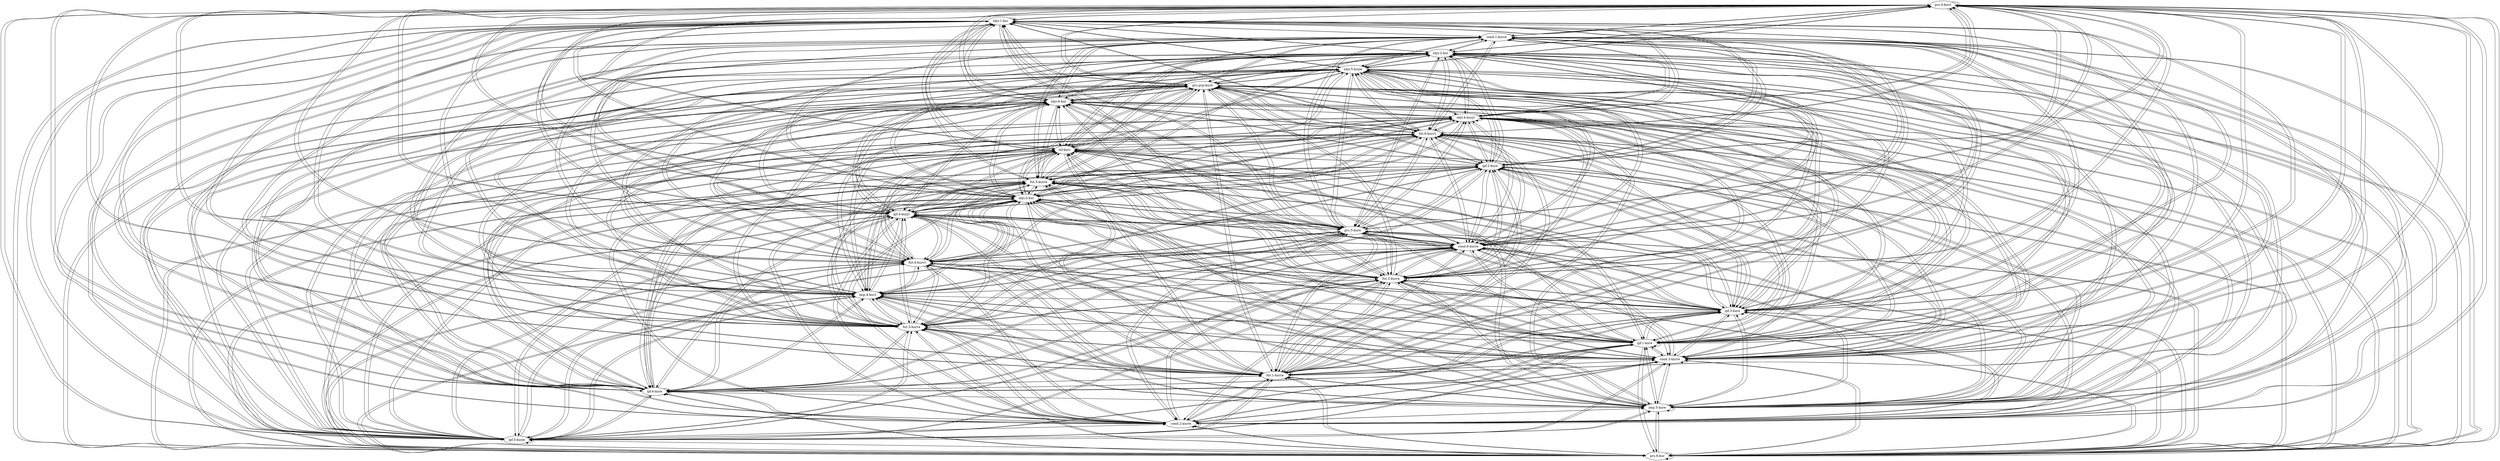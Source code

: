 digraph  {
	node [label="\N"];
	"prs.4-kurô"	 [cell="prs.4",
		label="prs.4-kurɔ̃",
		tense=prs,
		weight=1.0];
	"prs.4-kurô" -> "prs.4-kurô"	 [weight=1.0];
	"sbjv.1-kur"	 [cell="sbjv.1",
		label="sbjv.1-kur",
		tense=sbjv,
		weight=1.0];
	"prs.4-kurô" -> "sbjv.1-kur"	 [weight=1.0];
	"prs.6-kur"	 [cell="prs.6",
		label="prs.6-kur",
		tense=prs,
		weight=1.0];
	"prs.4-kurô" -> "prs.6-kur"	 [weight=1.0];
	"ipf.5-kurjE"	 [cell="ipf.5",
		label="ipf.5-kurje",
		tense=ipf,
		weight=1.0];
	"prs.4-kurô" -> "ipf.5-kurjE"	 [weight=1.0];
	"cond.2-kurrE"	 [cell="cond.2",
		label="cond.2-kurre",
		tense=cond,
		weight=1.0];
	"prs.4-kurô" -> "cond.2-kurrE"	 [weight=0.0];
	"imp.5-kurE"	 [cell="imp.5",
		label="imp.5-kure",
		tense=imp,
		weight=1.0];
	"prs.4-kurô" -> "imp.5-kurE"	 [weight=1.0];
	"ipf.6-kurE"	 [cell="ipf.6",
		label="ipf.6-kure",
		tense=ipf,
		weight=1.0];
	"prs.4-kurô" -> "ipf.6-kurE"	 [weight=1.0];
	"fut.1-kurrE"	 [cell="fut.1",
		label="fut.1-kurre",
		tense=fut,
		weight=1.0];
	"prs.4-kurô" -> "fut.1-kurrE"	 [weight=0.0];
	"cond.3-kurrE"	 [cell="cond.3",
		label="cond.3-kurre",
		tense=cond,
		weight=1.0];
	"prs.4-kurô" -> "cond.3-kurrE"	 [weight=0.0];
	"ipf.1-kurE"	 [cell="ipf.1",
		label="ipf.1-kure",
		tense=ipf,
		weight=1.0];
	"prs.4-kurô" -> "ipf.1-kurE"	 [weight=1.0];
	"fut.3-kurra"	 [cell="fut.3",
		label="fut.3-kurra",
		tense=fut,
		weight=1.0];
	"prs.4-kurô" -> "fut.3-kurra"	 [weight=0.0];
	"ipf.3-kurE"	 [cell="ipf.3",
		label="ipf.3-kure",
		tense=ipf,
		weight=1.0];
	"prs.4-kurô" -> "ipf.3-kurE"	 [weight=1.0];
	"imp.4-kurô"	 [cell="imp.4",
		label="imp.4-kurɔ̃",
		tense=imp,
		weight=1.0];
	"prs.4-kurô" -> "imp.4-kurô"	 [weight=1.0];
	"fut.2-kurra"	 [cell="fut.2",
		label="fut.2-kurra",
		tense=fut,
		weight=1.0];
	"prs.4-kurô" -> "fut.2-kurra"	 [weight=0.0];
	"fut.4-kurrô"	 [cell="fut.4",
		label="fut.4-kurrɔ̃",
		tense=fut,
		weight=1.0];
	"prs.4-kurô" -> "fut.4-kurrô"	 [weight=0.0];
	"cond.6-kurrE"	 [cell="cond.6",
		label="cond.6-kurre",
		tense=cond,
		weight=1.0];
	"prs.4-kurô" -> "cond.6-kurrE"	 [weight=0.0];
	"prs.5-kurE"	 [cell="prs.5",
		label="prs.5-kure",
		tense=prs,
		weight=1.0];
	"prs.4-kurô" -> "prs.5-kurE"	 [weight=1.0];
	"ipf.4-kurjô"	 [cell="ipf.4",
		label="ipf.4-kurjɔ̃",
		tense=ipf,
		weight=1.0];
	"prs.4-kurô" -> "ipf.4-kurjô"	 [weight=1.0];
	"sbjv.3-kur"	 [cell="sbjv.3",
		label="sbjv.3-kur",
		tense=sbjv,
		weight=1.0];
	"prs.4-kurô" -> "sbjv.3-kur"	 [weight=1.0];
	"fut.5-kurrE"	 [cell="fut.5",
		label="fut.5-kurre",
		tense=fut,
		weight=1.0];
	"prs.4-kurô" -> "fut.5-kurrE"	 [weight=0.0];
	"ipf.2-kurE"	 [cell="ipf.2",
		label="ipf.2-kure",
		tense=ipf,
		weight=1.0];
	"prs.4-kurô" -> "ipf.2-kurE"	 [weight=1.0];
	"inf-kurr"	 [cell=inf,
		label="inf-kurr",
		tense=inf,
		weight=1.0];
	"prs.4-kurô" -> "inf-kurr"	 [weight=0.04];
	"fut.6-kurrô"	 [cell="fut.6",
		label="fut.6-kurrɔ̃",
		tense=fut,
		weight=1.0];
	"prs.4-kurô" -> "fut.6-kurrô"	 [weight=0.0];
	"sbjv.4-kurjô"	 [cell="sbjv.4",
		label="sbjv.4-kurjɔ̃",
		tense=sbjv,
		weight=1.0];
	"prs.4-kurô" -> "sbjv.4-kurjô"	 [weight=1.0];
	"sbjv.6-kur"	 [cell="sbjv.6",
		label="sbjv.6-kur",
		tense=sbjv,
		weight=1.0];
	"prs.4-kurô" -> "sbjv.6-kur"	 [weight=1.0];
	"prs.pcp-kurâ"	 [cell="prs.pcp",
		label="prs.pcp-kurɑ̃",
		tense="prs.pcp",
		weight=1.0];
	"prs.4-kurô" -> "prs.pcp-kurâ"	 [weight=1.0];
	"sbjv.5-kurjE"	 [cell="sbjv.5",
		label="sbjv.5-kurje",
		tense=sbjv,
		weight=1.0];
	"prs.4-kurô" -> "sbjv.5-kurjE"	 [weight=1.0];
	"sbjv.2-kur"	 [cell="sbjv.2",
		label="sbjv.2-kur",
		tense=sbjv,
		weight=1.0];
	"prs.4-kurô" -> "sbjv.2-kur"	 [weight=1.0];
	"cond.1-kurrE"	 [cell="cond.1",
		label="cond.1-kurre",
		tense=cond,
		weight=1.0];
	"prs.4-kurô" -> "cond.1-kurrE"	 [weight=0.0];
	"sbjv.1-kur" -> "prs.4-kurô"	 [weight=1.0];
	"sbjv.1-kur" -> "sbjv.1-kur"	 [weight=1.0];
	"sbjv.1-kur" -> "prs.6-kur"	 [weight=1.0];
	"sbjv.1-kur" -> "ipf.5-kurjE"	 [weight=1.0];
	"sbjv.1-kur" -> "cond.2-kurrE"	 [weight=0.0];
	"sbjv.1-kur" -> "imp.5-kurE"	 [weight=1.0];
	"sbjv.1-kur" -> "ipf.6-kurE"	 [weight=1.0];
	"sbjv.1-kur" -> "fut.1-kurrE"	 [weight=0.0];
	"sbjv.1-kur" -> "cond.3-kurrE"	 [weight=0.0];
	"sbjv.1-kur" -> "ipf.1-kurE"	 [weight=1.0];
	"sbjv.1-kur" -> "fut.3-kurra"	 [weight=0.0];
	"sbjv.1-kur" -> "ipf.3-kurE"	 [weight=1.0];
	"sbjv.1-kur" -> "imp.4-kurô"	 [weight=1.0];
	"sbjv.1-kur" -> "fut.2-kurra"	 [weight=0.0];
	"sbjv.1-kur" -> "fut.4-kurrô"	 [weight=0.0];
	"sbjv.1-kur" -> "cond.6-kurrE"	 [weight=0.0];
	"sbjv.1-kur" -> "prs.5-kurE"	 [weight=1.0];
	"sbjv.1-kur" -> "ipf.4-kurjô"	 [weight=1.0];
	"sbjv.1-kur" -> "sbjv.3-kur"	 [weight=1.0];
	"sbjv.1-kur" -> "fut.5-kurrE"	 [weight=0.0];
	"sbjv.1-kur" -> "ipf.2-kurE"	 [weight=1.0];
	"sbjv.1-kur" -> "inf-kurr"	 [weight=0.03];
	"sbjv.1-kur" -> "fut.6-kurrô"	 [weight=0.0];
	"sbjv.1-kur" -> "sbjv.4-kurjô"	 [weight=1.0];
	"sbjv.1-kur" -> "sbjv.6-kur"	 [weight=1.0];
	"sbjv.1-kur" -> "prs.pcp-kurâ"	 [weight=1.0];
	"sbjv.1-kur" -> "sbjv.5-kurjE"	 [weight=1.0];
	"sbjv.1-kur" -> "sbjv.2-kur"	 [weight=1.0];
	"sbjv.1-kur" -> "cond.1-kurrE"	 [weight=0.0];
	"prs.6-kur" -> "prs.4-kurô"	 [weight=1.0];
	"prs.6-kur" -> "sbjv.1-kur"	 [weight=1.0];
	"prs.6-kur" -> "prs.6-kur"	 [weight=1.0];
	"prs.6-kur" -> "ipf.5-kurjE"	 [weight=1.0];
	"prs.6-kur" -> "cond.2-kurrE"	 [weight=0.0];
	"prs.6-kur" -> "imp.5-kurE"	 [weight=1.0];
	"prs.6-kur" -> "ipf.6-kurE"	 [weight=1.0];
	"prs.6-kur" -> "fut.1-kurrE"	 [weight=0.0];
	"prs.6-kur" -> "cond.3-kurrE"	 [weight=0.0];
	"prs.6-kur" -> "ipf.1-kurE"	 [weight=1.0];
	"prs.6-kur" -> "fut.3-kurra"	 [weight=0.0];
	"prs.6-kur" -> "ipf.3-kurE"	 [weight=1.0];
	"prs.6-kur" -> "imp.4-kurô"	 [weight=1.0];
	"prs.6-kur" -> "fut.2-kurra"	 [weight=0.0];
	"prs.6-kur" -> "fut.4-kurrô"	 [weight=0.0];
	"prs.6-kur" -> "cond.6-kurrE"	 [weight=0.0];
	"prs.6-kur" -> "prs.5-kurE"	 [weight=1.0];
	"prs.6-kur" -> "ipf.4-kurjô"	 [weight=1.0];
	"prs.6-kur" -> "sbjv.3-kur"	 [weight=1.0];
	"prs.6-kur" -> "fut.5-kurrE"	 [weight=0.0];
	"prs.6-kur" -> "ipf.2-kurE"	 [weight=1.0];
	"prs.6-kur" -> "inf-kurr"	 [weight=0.03];
	"prs.6-kur" -> "fut.6-kurrô"	 [weight=0.0];
	"prs.6-kur" -> "sbjv.4-kurjô"	 [weight=1.0];
	"prs.6-kur" -> "sbjv.6-kur"	 [weight=1.0];
	"prs.6-kur" -> "prs.pcp-kurâ"	 [weight=1.0];
	"prs.6-kur" -> "sbjv.5-kurjE"	 [weight=1.0];
	"prs.6-kur" -> "sbjv.2-kur"	 [weight=1.0];
	"prs.6-kur" -> "cond.1-kurrE"	 [weight=0.0];
	"ipf.5-kurjE" -> "prs.4-kurô"	 [weight=0.92];
	"ipf.5-kurjE" -> "sbjv.1-kur"	 [weight=0.95];
	"ipf.5-kurjE" -> "prs.6-kur"	 [weight=0.83];
	"ipf.5-kurjE" -> "ipf.5-kurjE"	 [weight=1.0];
	"ipf.5-kurjE" -> "cond.2-kurrE"	 [weight=0.0];
	"ipf.5-kurjE" -> "imp.5-kurE"	 [weight=0.92];
	"ipf.5-kurjE" -> "ipf.6-kurE"	 [weight=0.92];
	"ipf.5-kurjE" -> "fut.1-kurrE"	 [weight=0.0];
	"ipf.5-kurjE" -> "cond.3-kurrE"	 [weight=0.0];
	"ipf.5-kurjE" -> "ipf.1-kurE"	 [weight=0.92];
	"ipf.5-kurjE" -> "fut.3-kurra"	 [weight=0.0];
	"ipf.5-kurjE" -> "ipf.3-kurE"	 [weight=0.92];
	"ipf.5-kurjE" -> "imp.4-kurô"	 [weight=0.92];
	"ipf.5-kurjE" -> "fut.2-kurra"	 [weight=0.0];
	"ipf.5-kurjE" -> "fut.4-kurrô"	 [weight=0.0];
	"ipf.5-kurjE" -> "cond.6-kurrE"	 [weight=0.0];
	"ipf.5-kurjE" -> "prs.5-kurE"	 [weight=0.92];
	"ipf.5-kurjE" -> "ipf.4-kurjô"	 [weight=1.0];
	"ipf.5-kurjE" -> "sbjv.3-kur"	 [weight=0.95];
	"ipf.5-kurjE" -> "fut.5-kurrE"	 [weight=0.0];
	"ipf.5-kurjE" -> "ipf.2-kurE"	 [weight=0.92];
	"ipf.5-kurjE" -> "inf-kurr"	 [weight=0.04];
	"ipf.5-kurjE" -> "fut.6-kurrô"	 [weight=0.0];
	"ipf.5-kurjE" -> "sbjv.4-kurjô"	 [weight=1.0];
	"ipf.5-kurjE" -> "sbjv.6-kur"	 [weight=0.95];
	"ipf.5-kurjE" -> "prs.pcp-kurâ"	 [weight=0.92];
	"ipf.5-kurjE" -> "sbjv.5-kurjE"	 [weight=1.0];
	"ipf.5-kurjE" -> "sbjv.2-kur"	 [weight=0.95];
	"ipf.5-kurjE" -> "cond.1-kurrE"	 [weight=0.0];
	"cond.2-kurrE" -> "prs.4-kurô"	 [weight=1.0];
	"cond.2-kurrE" -> "sbjv.1-kur"	 [weight=1.0];
	"cond.2-kurrE" -> "prs.6-kur"	 [weight=1.0];
	"cond.2-kurrE" -> "ipf.5-kurjE"	 [weight=1.0];
	"cond.2-kurrE" -> "cond.2-kurrE"	 [weight=1.0];
	"cond.2-kurrE" -> "imp.5-kurE"	 [weight=1.0];
	"cond.2-kurrE" -> "ipf.6-kurE"	 [weight=1.0];
	"cond.2-kurrE" -> "fut.1-kurrE"	 [weight=1.0];
	"cond.2-kurrE" -> "cond.3-kurrE"	 [weight=1.0];
	"cond.2-kurrE" -> "ipf.1-kurE"	 [weight=1.0];
	"cond.2-kurrE" -> "fut.3-kurra"	 [weight=1.0];
	"cond.2-kurrE" -> "ipf.3-kurE"	 [weight=1.0];
	"cond.2-kurrE" -> "imp.4-kurô"	 [weight=1.0];
	"cond.2-kurrE" -> "fut.2-kurra"	 [weight=1.0];
	"cond.2-kurrE" -> "fut.4-kurrô"	 [weight=1.0];
	"cond.2-kurrE" -> "cond.6-kurrE"	 [weight=1.0];
	"cond.2-kurrE" -> "prs.5-kurE"	 [weight=1.0];
	"cond.2-kurrE" -> "ipf.4-kurjô"	 [weight=1.0];
	"cond.2-kurrE" -> "sbjv.3-kur"	 [weight=1.0];
	"cond.2-kurrE" -> "fut.5-kurrE"	 [weight=1.0];
	"cond.2-kurrE" -> "ipf.2-kurE"	 [weight=1.0];
	"cond.2-kurrE" -> "inf-kurr"	 [weight=1.0];
	"cond.2-kurrE" -> "fut.6-kurrô"	 [weight=1.0];
	"cond.2-kurrE" -> "sbjv.4-kurjô"	 [weight=1.0];
	"cond.2-kurrE" -> "sbjv.6-kur"	 [weight=1.0];
	"cond.2-kurrE" -> "prs.pcp-kurâ"	 [weight=1.0];
	"cond.2-kurrE" -> "sbjv.5-kurjE"	 [weight=1.0];
	"cond.2-kurrE" -> "sbjv.2-kur"	 [weight=1.0];
	"cond.2-kurrE" -> "cond.1-kurrE"	 [weight=1.0];
	"imp.5-kurE" -> "prs.4-kurô"	 [weight=1.0];
	"imp.5-kurE" -> "sbjv.1-kur"	 [weight=1.0];
	"imp.5-kurE" -> "prs.6-kur"	 [weight=1.0];
	"imp.5-kurE" -> "ipf.5-kurjE"	 [weight=1.0];
	"imp.5-kurE" -> "cond.2-kurrE"	 [weight=0.0];
	"imp.5-kurE" -> "imp.5-kurE"	 [weight=1.0];
	"imp.5-kurE" -> "ipf.6-kurE"	 [weight=1.0];
	"imp.5-kurE" -> "fut.1-kurrE"	 [weight=0.0];
	"imp.5-kurE" -> "cond.3-kurrE"	 [weight=0.0];
	"imp.5-kurE" -> "ipf.1-kurE"	 [weight=1.0];
	"imp.5-kurE" -> "fut.3-kurra"	 [weight=0.0];
	"imp.5-kurE" -> "ipf.3-kurE"	 [weight=1.0];
	"imp.5-kurE" -> "imp.4-kurô"	 [weight=1.0];
	"imp.5-kurE" -> "fut.2-kurra"	 [weight=0.0];
	"imp.5-kurE" -> "fut.4-kurrô"	 [weight=0.0];
	"imp.5-kurE" -> "cond.6-kurrE"	 [weight=0.0];
	"imp.5-kurE" -> "prs.5-kurE"	 [weight=1.0];
	"imp.5-kurE" -> "ipf.4-kurjô"	 [weight=1.0];
	"imp.5-kurE" -> "sbjv.3-kur"	 [weight=1.0];
	"imp.5-kurE" -> "fut.5-kurrE"	 [weight=0.0];
	"imp.5-kurE" -> "ipf.2-kurE"	 [weight=1.0];
	"imp.5-kurE" -> "inf-kurr"	 [weight=0.04];
	"imp.5-kurE" -> "fut.6-kurrô"	 [weight=0.0];
	"imp.5-kurE" -> "sbjv.4-kurjô"	 [weight=1.0];
	"imp.5-kurE" -> "sbjv.6-kur"	 [weight=1.0];
	"imp.5-kurE" -> "prs.pcp-kurâ"	 [weight=1.0];
	"imp.5-kurE" -> "sbjv.5-kurjE"	 [weight=1.0];
	"imp.5-kurE" -> "sbjv.2-kur"	 [weight=1.0];
	"imp.5-kurE" -> "cond.1-kurrE"	 [weight=0.0];
	"ipf.6-kurE" -> "prs.4-kurô"	 [weight=1.0];
	"ipf.6-kurE" -> "sbjv.1-kur"	 [weight=1.0];
	"ipf.6-kurE" -> "prs.6-kur"	 [weight=1.0];
	"ipf.6-kurE" -> "ipf.5-kurjE"	 [weight=1.0];
	"ipf.6-kurE" -> "cond.2-kurrE"	 [weight=0.0];
	"ipf.6-kurE" -> "imp.5-kurE"	 [weight=1.0];
	"ipf.6-kurE" -> "ipf.6-kurE"	 [weight=1.0];
	"ipf.6-kurE" -> "fut.1-kurrE"	 [weight=0.0];
	"ipf.6-kurE" -> "cond.3-kurrE"	 [weight=0.0];
	"ipf.6-kurE" -> "ipf.1-kurE"	 [weight=1.0];
	"ipf.6-kurE" -> "fut.3-kurra"	 [weight=0.0];
	"ipf.6-kurE" -> "ipf.3-kurE"	 [weight=1.0];
	"ipf.6-kurE" -> "imp.4-kurô"	 [weight=1.0];
	"ipf.6-kurE" -> "fut.2-kurra"	 [weight=0.0];
	"ipf.6-kurE" -> "fut.4-kurrô"	 [weight=0.0];
	"ipf.6-kurE" -> "cond.6-kurrE"	 [weight=0.0];
	"ipf.6-kurE" -> "prs.5-kurE"	 [weight=1.0];
	"ipf.6-kurE" -> "ipf.4-kurjô"	 [weight=1.0];
	"ipf.6-kurE" -> "sbjv.3-kur"	 [weight=1.0];
	"ipf.6-kurE" -> "fut.5-kurrE"	 [weight=0.0];
	"ipf.6-kurE" -> "ipf.2-kurE"	 [weight=1.0];
	"ipf.6-kurE" -> "inf-kurr"	 [weight=0.03];
	"ipf.6-kurE" -> "fut.6-kurrô"	 [weight=0.0];
	"ipf.6-kurE" -> "sbjv.4-kurjô"	 [weight=1.0];
	"ipf.6-kurE" -> "sbjv.6-kur"	 [weight=1.0];
	"ipf.6-kurE" -> "prs.pcp-kurâ"	 [weight=1.0];
	"ipf.6-kurE" -> "sbjv.5-kurjE"	 [weight=1.0];
	"ipf.6-kurE" -> "sbjv.2-kur"	 [weight=1.0];
	"ipf.6-kurE" -> "cond.1-kurrE"	 [weight=0.0];
	"fut.1-kurrE" -> "prs.4-kurô"	 [weight=1.0];
	"fut.1-kurrE" -> "sbjv.1-kur"	 [weight=1.0];
	"fut.1-kurrE" -> "prs.6-kur"	 [weight=1.0];
	"fut.1-kurrE" -> "ipf.5-kurjE"	 [weight=1.0];
	"fut.1-kurrE" -> "cond.2-kurrE"	 [weight=1.0];
	"fut.1-kurrE" -> "imp.5-kurE"	 [weight=1.0];
	"fut.1-kurrE" -> "ipf.6-kurE"	 [weight=1.0];
	"fut.1-kurrE" -> "fut.1-kurrE"	 [weight=1.0];
	"fut.1-kurrE" -> "cond.3-kurrE"	 [weight=1.0];
	"fut.1-kurrE" -> "ipf.1-kurE"	 [weight=1.0];
	"fut.1-kurrE" -> "fut.3-kurra"	 [weight=1.0];
	"fut.1-kurrE" -> "ipf.3-kurE"	 [weight=1.0];
	"fut.1-kurrE" -> "imp.4-kurô"	 [weight=1.0];
	"fut.1-kurrE" -> "fut.2-kurra"	 [weight=1.0];
	"fut.1-kurrE" -> "fut.4-kurrô"	 [weight=1.0];
	"fut.1-kurrE" -> "cond.6-kurrE"	 [weight=1.0];
	"fut.1-kurrE" -> "prs.5-kurE"	 [weight=1.0];
	"fut.1-kurrE" -> "ipf.4-kurjô"	 [weight=1.0];
	"fut.1-kurrE" -> "sbjv.3-kur"	 [weight=1.0];
	"fut.1-kurrE" -> "fut.5-kurrE"	 [weight=1.0];
	"fut.1-kurrE" -> "ipf.2-kurE"	 [weight=1.0];
	"fut.1-kurrE" -> "inf-kurr"	 [weight=1.0];
	"fut.1-kurrE" -> "fut.6-kurrô"	 [weight=1.0];
	"fut.1-kurrE" -> "sbjv.4-kurjô"	 [weight=1.0];
	"fut.1-kurrE" -> "sbjv.6-kur"	 [weight=1.0];
	"fut.1-kurrE" -> "prs.pcp-kurâ"	 [weight=1.0];
	"fut.1-kurrE" -> "sbjv.5-kurjE"	 [weight=1.0];
	"fut.1-kurrE" -> "sbjv.2-kur"	 [weight=1.0];
	"fut.1-kurrE" -> "cond.1-kurrE"	 [weight=1.0];
	"cond.3-kurrE" -> "prs.4-kurô"	 [weight=1.0];
	"cond.3-kurrE" -> "sbjv.1-kur"	 [weight=1.0];
	"cond.3-kurrE" -> "prs.6-kur"	 [weight=1.0];
	"cond.3-kurrE" -> "ipf.5-kurjE"	 [weight=1.0];
	"cond.3-kurrE" -> "cond.2-kurrE"	 [weight=1.0];
	"cond.3-kurrE" -> "imp.5-kurE"	 [weight=1.0];
	"cond.3-kurrE" -> "ipf.6-kurE"	 [weight=1.0];
	"cond.3-kurrE" -> "fut.1-kurrE"	 [weight=1.0];
	"cond.3-kurrE" -> "cond.3-kurrE"	 [weight=1.0];
	"cond.3-kurrE" -> "ipf.1-kurE"	 [weight=1.0];
	"cond.3-kurrE" -> "fut.3-kurra"	 [weight=1.0];
	"cond.3-kurrE" -> "ipf.3-kurE"	 [weight=1.0];
	"cond.3-kurrE" -> "imp.4-kurô"	 [weight=1.0];
	"cond.3-kurrE" -> "fut.2-kurra"	 [weight=1.0];
	"cond.3-kurrE" -> "fut.4-kurrô"	 [weight=1.0];
	"cond.3-kurrE" -> "cond.6-kurrE"	 [weight=1.0];
	"cond.3-kurrE" -> "prs.5-kurE"	 [weight=1.0];
	"cond.3-kurrE" -> "ipf.4-kurjô"	 [weight=1.0];
	"cond.3-kurrE" -> "sbjv.3-kur"	 [weight=1.0];
	"cond.3-kurrE" -> "fut.5-kurrE"	 [weight=1.0];
	"cond.3-kurrE" -> "ipf.2-kurE"	 [weight=1.0];
	"cond.3-kurrE" -> "inf-kurr"	 [weight=1.0];
	"cond.3-kurrE" -> "fut.6-kurrô"	 [weight=1.0];
	"cond.3-kurrE" -> "sbjv.4-kurjô"	 [weight=1.0];
	"cond.3-kurrE" -> "sbjv.6-kur"	 [weight=1.0];
	"cond.3-kurrE" -> "prs.pcp-kurâ"	 [weight=1.0];
	"cond.3-kurrE" -> "sbjv.5-kurjE"	 [weight=1.0];
	"cond.3-kurrE" -> "sbjv.2-kur"	 [weight=1.0];
	"cond.3-kurrE" -> "cond.1-kurrE"	 [weight=1.0];
	"ipf.1-kurE" -> "prs.4-kurô"	 [weight=1.0];
	"ipf.1-kurE" -> "sbjv.1-kur"	 [weight=1.0];
	"ipf.1-kurE" -> "prs.6-kur"	 [weight=1.0];
	"ipf.1-kurE" -> "ipf.5-kurjE"	 [weight=1.0];
	"ipf.1-kurE" -> "cond.2-kurrE"	 [weight=0.0];
	"ipf.1-kurE" -> "imp.5-kurE"	 [weight=1.0];
	"ipf.1-kurE" -> "ipf.6-kurE"	 [weight=1.0];
	"ipf.1-kurE" -> "fut.1-kurrE"	 [weight=0.0];
	"ipf.1-kurE" -> "cond.3-kurrE"	 [weight=0.0];
	"ipf.1-kurE" -> "ipf.1-kurE"	 [weight=1.0];
	"ipf.1-kurE" -> "fut.3-kurra"	 [weight=0.0];
	"ipf.1-kurE" -> "ipf.3-kurE"	 [weight=1.0];
	"ipf.1-kurE" -> "imp.4-kurô"	 [weight=1.0];
	"ipf.1-kurE" -> "fut.2-kurra"	 [weight=0.0];
	"ipf.1-kurE" -> "fut.4-kurrô"	 [weight=0.0];
	"ipf.1-kurE" -> "cond.6-kurrE"	 [weight=0.0];
	"ipf.1-kurE" -> "prs.5-kurE"	 [weight=1.0];
	"ipf.1-kurE" -> "ipf.4-kurjô"	 [weight=1.0];
	"ipf.1-kurE" -> "sbjv.3-kur"	 [weight=1.0];
	"ipf.1-kurE" -> "fut.5-kurrE"	 [weight=0.0];
	"ipf.1-kurE" -> "ipf.2-kurE"	 [weight=1.0];
	"ipf.1-kurE" -> "inf-kurr"	 [weight=0.03];
	"ipf.1-kurE" -> "fut.6-kurrô"	 [weight=0.0];
	"ipf.1-kurE" -> "sbjv.4-kurjô"	 [weight=1.0];
	"ipf.1-kurE" -> "sbjv.6-kur"	 [weight=1.0];
	"ipf.1-kurE" -> "prs.pcp-kurâ"	 [weight=1.0];
	"ipf.1-kurE" -> "sbjv.5-kurjE"	 [weight=1.0];
	"ipf.1-kurE" -> "sbjv.2-kur"	 [weight=1.0];
	"ipf.1-kurE" -> "cond.1-kurrE"	 [weight=0.0];
	"fut.3-kurra" -> "prs.4-kurô"	 [weight=1.0];
	"fut.3-kurra" -> "sbjv.1-kur"	 [weight=1.0];
	"fut.3-kurra" -> "prs.6-kur"	 [weight=1.0];
	"fut.3-kurra" -> "ipf.5-kurjE"	 [weight=1.0];
	"fut.3-kurra" -> "cond.2-kurrE"	 [weight=1.0];
	"fut.3-kurra" -> "imp.5-kurE"	 [weight=1.0];
	"fut.3-kurra" -> "ipf.6-kurE"	 [weight=1.0];
	"fut.3-kurra" -> "fut.1-kurrE"	 [weight=1.0];
	"fut.3-kurra" -> "cond.3-kurrE"	 [weight=1.0];
	"fut.3-kurra" -> "ipf.1-kurE"	 [weight=1.0];
	"fut.3-kurra" -> "fut.3-kurra"	 [weight=1.0];
	"fut.3-kurra" -> "ipf.3-kurE"	 [weight=1.0];
	"fut.3-kurra" -> "imp.4-kurô"	 [weight=1.0];
	"fut.3-kurra" -> "fut.2-kurra"	 [weight=1.0];
	"fut.3-kurra" -> "fut.4-kurrô"	 [weight=1.0];
	"fut.3-kurra" -> "cond.6-kurrE"	 [weight=1.0];
	"fut.3-kurra" -> "prs.5-kurE"	 [weight=1.0];
	"fut.3-kurra" -> "ipf.4-kurjô"	 [weight=1.0];
	"fut.3-kurra" -> "sbjv.3-kur"	 [weight=1.0];
	"fut.3-kurra" -> "fut.5-kurrE"	 [weight=1.0];
	"fut.3-kurra" -> "ipf.2-kurE"	 [weight=1.0];
	"fut.3-kurra" -> "inf-kurr"	 [weight=1.0];
	"fut.3-kurra" -> "fut.6-kurrô"	 [weight=1.0];
	"fut.3-kurra" -> "sbjv.4-kurjô"	 [weight=1.0];
	"fut.3-kurra" -> "sbjv.6-kur"	 [weight=1.0];
	"fut.3-kurra" -> "prs.pcp-kurâ"	 [weight=1.0];
	"fut.3-kurra" -> "sbjv.5-kurjE"	 [weight=1.0];
	"fut.3-kurra" -> "sbjv.2-kur"	 [weight=1.0];
	"fut.3-kurra" -> "cond.1-kurrE"	 [weight=1.0];
	"ipf.3-kurE" -> "prs.4-kurô"	 [weight=1.0];
	"ipf.3-kurE" -> "sbjv.1-kur"	 [weight=1.0];
	"ipf.3-kurE" -> "prs.6-kur"	 [weight=1.0];
	"ipf.3-kurE" -> "ipf.5-kurjE"	 [weight=1.0];
	"ipf.3-kurE" -> "cond.2-kurrE"	 [weight=0.0];
	"ipf.3-kurE" -> "imp.5-kurE"	 [weight=1.0];
	"ipf.3-kurE" -> "ipf.6-kurE"	 [weight=1.0];
	"ipf.3-kurE" -> "fut.1-kurrE"	 [weight=0.0];
	"ipf.3-kurE" -> "cond.3-kurrE"	 [weight=0.0];
	"ipf.3-kurE" -> "ipf.1-kurE"	 [weight=1.0];
	"ipf.3-kurE" -> "fut.3-kurra"	 [weight=0.0];
	"ipf.3-kurE" -> "ipf.3-kurE"	 [weight=1.0];
	"ipf.3-kurE" -> "imp.4-kurô"	 [weight=1.0];
	"ipf.3-kurE" -> "fut.2-kurra"	 [weight=0.0];
	"ipf.3-kurE" -> "fut.4-kurrô"	 [weight=0.0];
	"ipf.3-kurE" -> "cond.6-kurrE"	 [weight=0.0];
	"ipf.3-kurE" -> "prs.5-kurE"	 [weight=1.0];
	"ipf.3-kurE" -> "ipf.4-kurjô"	 [weight=1.0];
	"ipf.3-kurE" -> "sbjv.3-kur"	 [weight=1.0];
	"ipf.3-kurE" -> "fut.5-kurrE"	 [weight=0.0];
	"ipf.3-kurE" -> "ipf.2-kurE"	 [weight=1.0];
	"ipf.3-kurE" -> "inf-kurr"	 [weight=0.03];
	"ipf.3-kurE" -> "fut.6-kurrô"	 [weight=0.0];
	"ipf.3-kurE" -> "sbjv.4-kurjô"	 [weight=1.0];
	"ipf.3-kurE" -> "sbjv.6-kur"	 [weight=1.0];
	"ipf.3-kurE" -> "prs.pcp-kurâ"	 [weight=1.0];
	"ipf.3-kurE" -> "sbjv.5-kurjE"	 [weight=1.0];
	"ipf.3-kurE" -> "sbjv.2-kur"	 [weight=1.0];
	"ipf.3-kurE" -> "cond.1-kurrE"	 [weight=0.0];
	"imp.4-kurô" -> "prs.4-kurô"	 [weight=1.0];
	"imp.4-kurô" -> "sbjv.1-kur"	 [weight=1.0];
	"imp.4-kurô" -> "prs.6-kur"	 [weight=1.0];
	"imp.4-kurô" -> "ipf.5-kurjE"	 [weight=1.0];
	"imp.4-kurô" -> "cond.2-kurrE"	 [weight=0.0];
	"imp.4-kurô" -> "imp.5-kurE"	 [weight=1.0];
	"imp.4-kurô" -> "ipf.6-kurE"	 [weight=1.0];
	"imp.4-kurô" -> "fut.1-kurrE"	 [weight=0.0];
	"imp.4-kurô" -> "cond.3-kurrE"	 [weight=0.0];
	"imp.4-kurô" -> "ipf.1-kurE"	 [weight=1.0];
	"imp.4-kurô" -> "fut.3-kurra"	 [weight=0.0];
	"imp.4-kurô" -> "ipf.3-kurE"	 [weight=1.0];
	"imp.4-kurô" -> "imp.4-kurô"	 [weight=1.0];
	"imp.4-kurô" -> "fut.2-kurra"	 [weight=0.0];
	"imp.4-kurô" -> "fut.4-kurrô"	 [weight=0.0];
	"imp.4-kurô" -> "cond.6-kurrE"	 [weight=0.0];
	"imp.4-kurô" -> "prs.5-kurE"	 [weight=1.0];
	"imp.4-kurô" -> "ipf.4-kurjô"	 [weight=1.0];
	"imp.4-kurô" -> "sbjv.3-kur"	 [weight=1.0];
	"imp.4-kurô" -> "fut.5-kurrE"	 [weight=0.0];
	"imp.4-kurô" -> "ipf.2-kurE"	 [weight=1.0];
	"imp.4-kurô" -> "inf-kurr"	 [weight=0.04];
	"imp.4-kurô" -> "fut.6-kurrô"	 [weight=0.0];
	"imp.4-kurô" -> "sbjv.4-kurjô"	 [weight=1.0];
	"imp.4-kurô" -> "sbjv.6-kur"	 [weight=1.0];
	"imp.4-kurô" -> "prs.pcp-kurâ"	 [weight=1.0];
	"imp.4-kurô" -> "sbjv.5-kurjE"	 [weight=1.0];
	"imp.4-kurô" -> "sbjv.2-kur"	 [weight=1.0];
	"imp.4-kurô" -> "cond.1-kurrE"	 [weight=0.0];
	"fut.2-kurra" -> "prs.4-kurô"	 [weight=1.0];
	"fut.2-kurra" -> "sbjv.1-kur"	 [weight=1.0];
	"fut.2-kurra" -> "prs.6-kur"	 [weight=1.0];
	"fut.2-kurra" -> "ipf.5-kurjE"	 [weight=1.0];
	"fut.2-kurra" -> "cond.2-kurrE"	 [weight=1.0];
	"fut.2-kurra" -> "imp.5-kurE"	 [weight=1.0];
	"fut.2-kurra" -> "ipf.6-kurE"	 [weight=1.0];
	"fut.2-kurra" -> "fut.1-kurrE"	 [weight=1.0];
	"fut.2-kurra" -> "cond.3-kurrE"	 [weight=1.0];
	"fut.2-kurra" -> "ipf.1-kurE"	 [weight=1.0];
	"fut.2-kurra" -> "fut.3-kurra"	 [weight=1.0];
	"fut.2-kurra" -> "ipf.3-kurE"	 [weight=1.0];
	"fut.2-kurra" -> "imp.4-kurô"	 [weight=1.0];
	"fut.2-kurra" -> "fut.2-kurra"	 [weight=1.0];
	"fut.2-kurra" -> "fut.4-kurrô"	 [weight=1.0];
	"fut.2-kurra" -> "cond.6-kurrE"	 [weight=1.0];
	"fut.2-kurra" -> "prs.5-kurE"	 [weight=1.0];
	"fut.2-kurra" -> "ipf.4-kurjô"	 [weight=1.0];
	"fut.2-kurra" -> "sbjv.3-kur"	 [weight=1.0];
	"fut.2-kurra" -> "fut.5-kurrE"	 [weight=1.0];
	"fut.2-kurra" -> "ipf.2-kurE"	 [weight=1.0];
	"fut.2-kurra" -> "inf-kurr"	 [weight=1.0];
	"fut.2-kurra" -> "fut.6-kurrô"	 [weight=1.0];
	"fut.2-kurra" -> "sbjv.4-kurjô"	 [weight=1.0];
	"fut.2-kurra" -> "sbjv.6-kur"	 [weight=1.0];
	"fut.2-kurra" -> "prs.pcp-kurâ"	 [weight=1.0];
	"fut.2-kurra" -> "sbjv.5-kurjE"	 [weight=1.0];
	"fut.2-kurra" -> "sbjv.2-kur"	 [weight=1.0];
	"fut.2-kurra" -> "cond.1-kurrE"	 [weight=1.0];
	"fut.4-kurrô" -> "prs.4-kurô"	 [weight=1.0];
	"fut.4-kurrô" -> "sbjv.1-kur"	 [weight=1.0];
	"fut.4-kurrô" -> "prs.6-kur"	 [weight=1.0];
	"fut.4-kurrô" -> "ipf.5-kurjE"	 [weight=1.0];
	"fut.4-kurrô" -> "cond.2-kurrE"	 [weight=1.0];
	"fut.4-kurrô" -> "imp.5-kurE"	 [weight=1.0];
	"fut.4-kurrô" -> "ipf.6-kurE"	 [weight=1.0];
	"fut.4-kurrô" -> "fut.1-kurrE"	 [weight=1.0];
	"fut.4-kurrô" -> "cond.3-kurrE"	 [weight=1.0];
	"fut.4-kurrô" -> "ipf.1-kurE"	 [weight=1.0];
	"fut.4-kurrô" -> "fut.3-kurra"	 [weight=1.0];
	"fut.4-kurrô" -> "ipf.3-kurE"	 [weight=1.0];
	"fut.4-kurrô" -> "imp.4-kurô"	 [weight=1.0];
	"fut.4-kurrô" -> "fut.2-kurra"	 [weight=1.0];
	"fut.4-kurrô" -> "fut.4-kurrô"	 [weight=1.0];
	"fut.4-kurrô" -> "cond.6-kurrE"	 [weight=1.0];
	"fut.4-kurrô" -> "prs.5-kurE"	 [weight=1.0];
	"fut.4-kurrô" -> "ipf.4-kurjô"	 [weight=1.0];
	"fut.4-kurrô" -> "sbjv.3-kur"	 [weight=1.0];
	"fut.4-kurrô" -> "fut.5-kurrE"	 [weight=1.0];
	"fut.4-kurrô" -> "ipf.2-kurE"	 [weight=1.0];
	"fut.4-kurrô" -> "inf-kurr"	 [weight=1.0];
	"fut.4-kurrô" -> "fut.6-kurrô"	 [weight=1.0];
	"fut.4-kurrô" -> "sbjv.4-kurjô"	 [weight=1.0];
	"fut.4-kurrô" -> "sbjv.6-kur"	 [weight=1.0];
	"fut.4-kurrô" -> "prs.pcp-kurâ"	 [weight=1.0];
	"fut.4-kurrô" -> "sbjv.5-kurjE"	 [weight=1.0];
	"fut.4-kurrô" -> "sbjv.2-kur"	 [weight=1.0];
	"fut.4-kurrô" -> "cond.1-kurrE"	 [weight=1.0];
	"cond.6-kurrE" -> "prs.4-kurô"	 [weight=1.0];
	"cond.6-kurrE" -> "sbjv.1-kur"	 [weight=1.0];
	"cond.6-kurrE" -> "prs.6-kur"	 [weight=1.0];
	"cond.6-kurrE" -> "ipf.5-kurjE"	 [weight=1.0];
	"cond.6-kurrE" -> "cond.2-kurrE"	 [weight=1.0];
	"cond.6-kurrE" -> "imp.5-kurE"	 [weight=1.0];
	"cond.6-kurrE" -> "ipf.6-kurE"	 [weight=1.0];
	"cond.6-kurrE" -> "fut.1-kurrE"	 [weight=1.0];
	"cond.6-kurrE" -> "cond.3-kurrE"	 [weight=1.0];
	"cond.6-kurrE" -> "ipf.1-kurE"	 [weight=1.0];
	"cond.6-kurrE" -> "fut.3-kurra"	 [weight=1.0];
	"cond.6-kurrE" -> "ipf.3-kurE"	 [weight=1.0];
	"cond.6-kurrE" -> "imp.4-kurô"	 [weight=1.0];
	"cond.6-kurrE" -> "fut.2-kurra"	 [weight=1.0];
	"cond.6-kurrE" -> "fut.4-kurrô"	 [weight=1.0];
	"cond.6-kurrE" -> "cond.6-kurrE"	 [weight=1.0];
	"cond.6-kurrE" -> "prs.5-kurE"	 [weight=1.0];
	"cond.6-kurrE" -> "ipf.4-kurjô"	 [weight=1.0];
	"cond.6-kurrE" -> "sbjv.3-kur"	 [weight=1.0];
	"cond.6-kurrE" -> "fut.5-kurrE"	 [weight=1.0];
	"cond.6-kurrE" -> "ipf.2-kurE"	 [weight=1.0];
	"cond.6-kurrE" -> "inf-kurr"	 [weight=1.0];
	"cond.6-kurrE" -> "fut.6-kurrô"	 [weight=1.0];
	"cond.6-kurrE" -> "sbjv.4-kurjô"	 [weight=1.0];
	"cond.6-kurrE" -> "sbjv.6-kur"	 [weight=1.0];
	"cond.6-kurrE" -> "prs.pcp-kurâ"	 [weight=1.0];
	"cond.6-kurrE" -> "sbjv.5-kurjE"	 [weight=1.0];
	"cond.6-kurrE" -> "sbjv.2-kur"	 [weight=1.0];
	"cond.6-kurrE" -> "cond.1-kurrE"	 [weight=1.0];
	"prs.5-kurE" -> "prs.4-kurô"	 [weight=1.0];
	"prs.5-kurE" -> "sbjv.1-kur"	 [weight=1.0];
	"prs.5-kurE" -> "prs.6-kur"	 [weight=1.0];
	"prs.5-kurE" -> "ipf.5-kurjE"	 [weight=1.0];
	"prs.5-kurE" -> "cond.2-kurrE"	 [weight=0.0];
	"prs.5-kurE" -> "imp.5-kurE"	 [weight=1.0];
	"prs.5-kurE" -> "ipf.6-kurE"	 [weight=1.0];
	"prs.5-kurE" -> "fut.1-kurrE"	 [weight=0.0];
	"prs.5-kurE" -> "cond.3-kurrE"	 [weight=0.0];
	"prs.5-kurE" -> "ipf.1-kurE"	 [weight=1.0];
	"prs.5-kurE" -> "fut.3-kurra"	 [weight=0.0];
	"prs.5-kurE" -> "ipf.3-kurE"	 [weight=1.0];
	"prs.5-kurE" -> "imp.4-kurô"	 [weight=1.0];
	"prs.5-kurE" -> "fut.2-kurra"	 [weight=0.0];
	"prs.5-kurE" -> "fut.4-kurrô"	 [weight=0.0];
	"prs.5-kurE" -> "cond.6-kurrE"	 [weight=0.0];
	"prs.5-kurE" -> "prs.5-kurE"	 [weight=1.0];
	"prs.5-kurE" -> "ipf.4-kurjô"	 [weight=1.0];
	"prs.5-kurE" -> "sbjv.3-kur"	 [weight=1.0];
	"prs.5-kurE" -> "fut.5-kurrE"	 [weight=0.0];
	"prs.5-kurE" -> "ipf.2-kurE"	 [weight=1.0];
	"prs.5-kurE" -> "inf-kurr"	 [weight=0.04];
	"prs.5-kurE" -> "fut.6-kurrô"	 [weight=0.0];
	"prs.5-kurE" -> "sbjv.4-kurjô"	 [weight=1.0];
	"prs.5-kurE" -> "sbjv.6-kur"	 [weight=1.0];
	"prs.5-kurE" -> "prs.pcp-kurâ"	 [weight=1.0];
	"prs.5-kurE" -> "sbjv.5-kurjE"	 [weight=1.0];
	"prs.5-kurE" -> "sbjv.2-kur"	 [weight=1.0];
	"prs.5-kurE" -> "cond.1-kurrE"	 [weight=0.0];
	"ipf.4-kurjô" -> "prs.4-kurô"	 [weight=0.92];
	"ipf.4-kurjô" -> "sbjv.1-kur"	 [weight=0.95];
	"ipf.4-kurjô" -> "prs.6-kur"	 [weight=0.83];
	"ipf.4-kurjô" -> "ipf.5-kurjE"	 [weight=1.0];
	"ipf.4-kurjô" -> "cond.2-kurrE"	 [weight=0.0];
	"ipf.4-kurjô" -> "imp.5-kurE"	 [weight=0.92];
	"ipf.4-kurjô" -> "ipf.6-kurE"	 [weight=0.92];
	"ipf.4-kurjô" -> "fut.1-kurrE"	 [weight=0.0];
	"ipf.4-kurjô" -> "cond.3-kurrE"	 [weight=0.0];
	"ipf.4-kurjô" -> "ipf.1-kurE"	 [weight=0.92];
	"ipf.4-kurjô" -> "fut.3-kurra"	 [weight=0.0];
	"ipf.4-kurjô" -> "ipf.3-kurE"	 [weight=0.92];
	"ipf.4-kurjô" -> "imp.4-kurô"	 [weight=0.92];
	"ipf.4-kurjô" -> "fut.2-kurra"	 [weight=0.0];
	"ipf.4-kurjô" -> "fut.4-kurrô"	 [weight=0.0];
	"ipf.4-kurjô" -> "cond.6-kurrE"	 [weight=0.0];
	"ipf.4-kurjô" -> "prs.5-kurE"	 [weight=0.92];
	"ipf.4-kurjô" -> "ipf.4-kurjô"	 [weight=1.0];
	"ipf.4-kurjô" -> "sbjv.3-kur"	 [weight=0.95];
	"ipf.4-kurjô" -> "fut.5-kurrE"	 [weight=0.0];
	"ipf.4-kurjô" -> "ipf.2-kurE"	 [weight=0.92];
	"ipf.4-kurjô" -> "inf-kurr"	 [weight=0.04];
	"ipf.4-kurjô" -> "fut.6-kurrô"	 [weight=0.0];
	"ipf.4-kurjô" -> "sbjv.4-kurjô"	 [weight=1.0];
	"ipf.4-kurjô" -> "sbjv.6-kur"	 [weight=0.95];
	"ipf.4-kurjô" -> "prs.pcp-kurâ"	 [weight=0.92];
	"ipf.4-kurjô" -> "sbjv.5-kurjE"	 [weight=1.0];
	"ipf.4-kurjô" -> "sbjv.2-kur"	 [weight=0.95];
	"ipf.4-kurjô" -> "cond.1-kurrE"	 [weight=0.0];
	"sbjv.3-kur" -> "prs.4-kurô"	 [weight=1.0];
	"sbjv.3-kur" -> "sbjv.1-kur"	 [weight=1.0];
	"sbjv.3-kur" -> "prs.6-kur"	 [weight=1.0];
	"sbjv.3-kur" -> "ipf.5-kurjE"	 [weight=1.0];
	"sbjv.3-kur" -> "cond.2-kurrE"	 [weight=0.0];
	"sbjv.3-kur" -> "imp.5-kurE"	 [weight=1.0];
	"sbjv.3-kur" -> "ipf.6-kurE"	 [weight=1.0];
	"sbjv.3-kur" -> "fut.1-kurrE"	 [weight=0.0];
	"sbjv.3-kur" -> "cond.3-kurrE"	 [weight=0.0];
	"sbjv.3-kur" -> "ipf.1-kurE"	 [weight=1.0];
	"sbjv.3-kur" -> "fut.3-kurra"	 [weight=0.0];
	"sbjv.3-kur" -> "ipf.3-kurE"	 [weight=1.0];
	"sbjv.3-kur" -> "imp.4-kurô"	 [weight=1.0];
	"sbjv.3-kur" -> "fut.2-kurra"	 [weight=0.0];
	"sbjv.3-kur" -> "fut.4-kurrô"	 [weight=0.0];
	"sbjv.3-kur" -> "cond.6-kurrE"	 [weight=0.0];
	"sbjv.3-kur" -> "prs.5-kurE"	 [weight=1.0];
	"sbjv.3-kur" -> "ipf.4-kurjô"	 [weight=1.0];
	"sbjv.3-kur" -> "sbjv.3-kur"	 [weight=1.0];
	"sbjv.3-kur" -> "fut.5-kurrE"	 [weight=0.0];
	"sbjv.3-kur" -> "ipf.2-kurE"	 [weight=1.0];
	"sbjv.3-kur" -> "inf-kurr"	 [weight=0.03];
	"sbjv.3-kur" -> "fut.6-kurrô"	 [weight=0.0];
	"sbjv.3-kur" -> "sbjv.4-kurjô"	 [weight=1.0];
	"sbjv.3-kur" -> "sbjv.6-kur"	 [weight=1.0];
	"sbjv.3-kur" -> "prs.pcp-kurâ"	 [weight=1.0];
	"sbjv.3-kur" -> "sbjv.5-kurjE"	 [weight=1.0];
	"sbjv.3-kur" -> "sbjv.2-kur"	 [weight=1.0];
	"sbjv.3-kur" -> "cond.1-kurrE"	 [weight=0.0];
	"fut.5-kurrE" -> "prs.4-kurô"	 [weight=1.0];
	"fut.5-kurrE" -> "sbjv.1-kur"	 [weight=1.0];
	"fut.5-kurrE" -> "prs.6-kur"	 [weight=1.0];
	"fut.5-kurrE" -> "ipf.5-kurjE"	 [weight=1.0];
	"fut.5-kurrE" -> "cond.2-kurrE"	 [weight=1.0];
	"fut.5-kurrE" -> "imp.5-kurE"	 [weight=1.0];
	"fut.5-kurrE" -> "ipf.6-kurE"	 [weight=1.0];
	"fut.5-kurrE" -> "fut.1-kurrE"	 [weight=1.0];
	"fut.5-kurrE" -> "cond.3-kurrE"	 [weight=1.0];
	"fut.5-kurrE" -> "ipf.1-kurE"	 [weight=1.0];
	"fut.5-kurrE" -> "fut.3-kurra"	 [weight=1.0];
	"fut.5-kurrE" -> "ipf.3-kurE"	 [weight=1.0];
	"fut.5-kurrE" -> "imp.4-kurô"	 [weight=1.0];
	"fut.5-kurrE" -> "fut.2-kurra"	 [weight=1.0];
	"fut.5-kurrE" -> "fut.4-kurrô"	 [weight=1.0];
	"fut.5-kurrE" -> "cond.6-kurrE"	 [weight=1.0];
	"fut.5-kurrE" -> "prs.5-kurE"	 [weight=1.0];
	"fut.5-kurrE" -> "ipf.4-kurjô"	 [weight=1.0];
	"fut.5-kurrE" -> "sbjv.3-kur"	 [weight=1.0];
	"fut.5-kurrE" -> "fut.5-kurrE"	 [weight=1.0];
	"fut.5-kurrE" -> "ipf.2-kurE"	 [weight=1.0];
	"fut.5-kurrE" -> "inf-kurr"	 [weight=1.0];
	"fut.5-kurrE" -> "fut.6-kurrô"	 [weight=1.0];
	"fut.5-kurrE" -> "sbjv.4-kurjô"	 [weight=1.0];
	"fut.5-kurrE" -> "sbjv.6-kur"	 [weight=1.0];
	"fut.5-kurrE" -> "prs.pcp-kurâ"	 [weight=1.0];
	"fut.5-kurrE" -> "sbjv.5-kurjE"	 [weight=1.0];
	"fut.5-kurrE" -> "sbjv.2-kur"	 [weight=1.0];
	"fut.5-kurrE" -> "cond.1-kurrE"	 [weight=1.0];
	"ipf.2-kurE" -> "prs.4-kurô"	 [weight=1.0];
	"ipf.2-kurE" -> "sbjv.1-kur"	 [weight=1.0];
	"ipf.2-kurE" -> "prs.6-kur"	 [weight=1.0];
	"ipf.2-kurE" -> "ipf.5-kurjE"	 [weight=1.0];
	"ipf.2-kurE" -> "cond.2-kurrE"	 [weight=0.0];
	"ipf.2-kurE" -> "imp.5-kurE"	 [weight=1.0];
	"ipf.2-kurE" -> "ipf.6-kurE"	 [weight=1.0];
	"ipf.2-kurE" -> "fut.1-kurrE"	 [weight=0.0];
	"ipf.2-kurE" -> "cond.3-kurrE"	 [weight=0.0];
	"ipf.2-kurE" -> "ipf.1-kurE"	 [weight=1.0];
	"ipf.2-kurE" -> "fut.3-kurra"	 [weight=0.0];
	"ipf.2-kurE" -> "ipf.3-kurE"	 [weight=1.0];
	"ipf.2-kurE" -> "imp.4-kurô"	 [weight=1.0];
	"ipf.2-kurE" -> "fut.2-kurra"	 [weight=0.0];
	"ipf.2-kurE" -> "fut.4-kurrô"	 [weight=0.0];
	"ipf.2-kurE" -> "cond.6-kurrE"	 [weight=0.0];
	"ipf.2-kurE" -> "prs.5-kurE"	 [weight=1.0];
	"ipf.2-kurE" -> "ipf.4-kurjô"	 [weight=1.0];
	"ipf.2-kurE" -> "sbjv.3-kur"	 [weight=1.0];
	"ipf.2-kurE" -> "fut.5-kurrE"	 [weight=0.0];
	"ipf.2-kurE" -> "ipf.2-kurE"	 [weight=1.0];
	"ipf.2-kurE" -> "inf-kurr"	 [weight=0.03];
	"ipf.2-kurE" -> "fut.6-kurrô"	 [weight=0.0];
	"ipf.2-kurE" -> "sbjv.4-kurjô"	 [weight=1.0];
	"ipf.2-kurE" -> "sbjv.6-kur"	 [weight=1.0];
	"ipf.2-kurE" -> "prs.pcp-kurâ"	 [weight=1.0];
	"ipf.2-kurE" -> "sbjv.5-kurjE"	 [weight=1.0];
	"ipf.2-kurE" -> "sbjv.2-kur"	 [weight=1.0];
	"ipf.2-kurE" -> "cond.1-kurrE"	 [weight=0.0];
	"inf-kurr" -> "prs.4-kurô"	 [weight=1.0];
	"inf-kurr" -> "sbjv.1-kur"	 [weight=1.0];
	"inf-kurr" -> "prs.6-kur"	 [weight=1.0];
	"inf-kurr" -> "ipf.5-kurjE"	 [weight=1.0];
	"inf-kurr" -> "cond.2-kurrE"	 [weight=1.0];
	"inf-kurr" -> "imp.5-kurE"	 [weight=1.0];
	"inf-kurr" -> "ipf.6-kurE"	 [weight=1.0];
	"inf-kurr" -> "fut.1-kurrE"	 [weight=1.0];
	"inf-kurr" -> "cond.3-kurrE"	 [weight=1.0];
	"inf-kurr" -> "ipf.1-kurE"	 [weight=1.0];
	"inf-kurr" -> "fut.3-kurra"	 [weight=1.0];
	"inf-kurr" -> "ipf.3-kurE"	 [weight=1.0];
	"inf-kurr" -> "imp.4-kurô"	 [weight=1.0];
	"inf-kurr" -> "fut.2-kurra"	 [weight=1.0];
	"inf-kurr" -> "fut.4-kurrô"	 [weight=1.0];
	"inf-kurr" -> "cond.6-kurrE"	 [weight=1.0];
	"inf-kurr" -> "prs.5-kurE"	 [weight=1.0];
	"inf-kurr" -> "ipf.4-kurjô"	 [weight=1.0];
	"inf-kurr" -> "sbjv.3-kur"	 [weight=1.0];
	"inf-kurr" -> "fut.5-kurrE"	 [weight=1.0];
	"inf-kurr" -> "ipf.2-kurE"	 [weight=1.0];
	"inf-kurr" -> "inf-kurr"	 [weight=1.0];
	"inf-kurr" -> "fut.6-kurrô"	 [weight=1.0];
	"inf-kurr" -> "sbjv.4-kurjô"	 [weight=1.0];
	"inf-kurr" -> "sbjv.6-kur"	 [weight=1.0];
	"inf-kurr" -> "prs.pcp-kurâ"	 [weight=1.0];
	"inf-kurr" -> "sbjv.5-kurjE"	 [weight=1.0];
	"inf-kurr" -> "sbjv.2-kur"	 [weight=1.0];
	"inf-kurr" -> "cond.1-kurrE"	 [weight=1.0];
	"fut.6-kurrô" -> "prs.4-kurô"	 [weight=1.0];
	"fut.6-kurrô" -> "sbjv.1-kur"	 [weight=1.0];
	"fut.6-kurrô" -> "prs.6-kur"	 [weight=1.0];
	"fut.6-kurrô" -> "ipf.5-kurjE"	 [weight=1.0];
	"fut.6-kurrô" -> "cond.2-kurrE"	 [weight=1.0];
	"fut.6-kurrô" -> "imp.5-kurE"	 [weight=1.0];
	"fut.6-kurrô" -> "ipf.6-kurE"	 [weight=1.0];
	"fut.6-kurrô" -> "fut.1-kurrE"	 [weight=1.0];
	"fut.6-kurrô" -> "cond.3-kurrE"	 [weight=1.0];
	"fut.6-kurrô" -> "ipf.1-kurE"	 [weight=1.0];
	"fut.6-kurrô" -> "fut.3-kurra"	 [weight=1.0];
	"fut.6-kurrô" -> "ipf.3-kurE"	 [weight=1.0];
	"fut.6-kurrô" -> "imp.4-kurô"	 [weight=1.0];
	"fut.6-kurrô" -> "fut.2-kurra"	 [weight=1.0];
	"fut.6-kurrô" -> "fut.4-kurrô"	 [weight=1.0];
	"fut.6-kurrô" -> "cond.6-kurrE"	 [weight=1.0];
	"fut.6-kurrô" -> "prs.5-kurE"	 [weight=1.0];
	"fut.6-kurrô" -> "ipf.4-kurjô"	 [weight=1.0];
	"fut.6-kurrô" -> "sbjv.3-kur"	 [weight=1.0];
	"fut.6-kurrô" -> "fut.5-kurrE"	 [weight=1.0];
	"fut.6-kurrô" -> "ipf.2-kurE"	 [weight=1.0];
	"fut.6-kurrô" -> "inf-kurr"	 [weight=1.0];
	"fut.6-kurrô" -> "fut.6-kurrô"	 [weight=1.0];
	"fut.6-kurrô" -> "sbjv.4-kurjô"	 [weight=1.0];
	"fut.6-kurrô" -> "sbjv.6-kur"	 [weight=1.0];
	"fut.6-kurrô" -> "prs.pcp-kurâ"	 [weight=1.0];
	"fut.6-kurrô" -> "sbjv.5-kurjE"	 [weight=1.0];
	"fut.6-kurrô" -> "sbjv.2-kur"	 [weight=1.0];
	"fut.6-kurrô" -> "cond.1-kurrE"	 [weight=1.0];
	"sbjv.4-kurjô" -> "prs.4-kurô"	 [weight=0.92];
	"sbjv.4-kurjô" -> "sbjv.1-kur"	 [weight=0.95];
	"sbjv.4-kurjô" -> "prs.6-kur"	 [weight=0.83];
	"sbjv.4-kurjô" -> "ipf.5-kurjE"	 [weight=1.0];
	"sbjv.4-kurjô" -> "cond.2-kurrE"	 [weight=0.0];
	"sbjv.4-kurjô" -> "imp.5-kurE"	 [weight=0.92];
	"sbjv.4-kurjô" -> "ipf.6-kurE"	 [weight=0.92];
	"sbjv.4-kurjô" -> "fut.1-kurrE"	 [weight=0.0];
	"sbjv.4-kurjô" -> "cond.3-kurrE"	 [weight=0.0];
	"sbjv.4-kurjô" -> "ipf.1-kurE"	 [weight=0.92];
	"sbjv.4-kurjô" -> "fut.3-kurra"	 [weight=0.0];
	"sbjv.4-kurjô" -> "ipf.3-kurE"	 [weight=0.92];
	"sbjv.4-kurjô" -> "imp.4-kurô"	 [weight=0.92];
	"sbjv.4-kurjô" -> "fut.2-kurra"	 [weight=0.0];
	"sbjv.4-kurjô" -> "fut.4-kurrô"	 [weight=0.0];
	"sbjv.4-kurjô" -> "cond.6-kurrE"	 [weight=0.0];
	"sbjv.4-kurjô" -> "prs.5-kurE"	 [weight=0.92];
	"sbjv.4-kurjô" -> "ipf.4-kurjô"	 [weight=1.0];
	"sbjv.4-kurjô" -> "sbjv.3-kur"	 [weight=0.95];
	"sbjv.4-kurjô" -> "fut.5-kurrE"	 [weight=0.0];
	"sbjv.4-kurjô" -> "ipf.2-kurE"	 [weight=0.92];
	"sbjv.4-kurjô" -> "inf-kurr"	 [weight=0.04];
	"sbjv.4-kurjô" -> "fut.6-kurrô"	 [weight=0.0];
	"sbjv.4-kurjô" -> "sbjv.4-kurjô"	 [weight=1.0];
	"sbjv.4-kurjô" -> "sbjv.6-kur"	 [weight=0.95];
	"sbjv.4-kurjô" -> "prs.pcp-kurâ"	 [weight=0.92];
	"sbjv.4-kurjô" -> "sbjv.5-kurjE"	 [weight=1.0];
	"sbjv.4-kurjô" -> "sbjv.2-kur"	 [weight=0.95];
	"sbjv.4-kurjô" -> "cond.1-kurrE"	 [weight=0.0];
	"sbjv.6-kur" -> "prs.4-kurô"	 [weight=1.0];
	"sbjv.6-kur" -> "sbjv.1-kur"	 [weight=1.0];
	"sbjv.6-kur" -> "prs.6-kur"	 [weight=1.0];
	"sbjv.6-kur" -> "ipf.5-kurjE"	 [weight=1.0];
	"sbjv.6-kur" -> "cond.2-kurrE"	 [weight=0.0];
	"sbjv.6-kur" -> "imp.5-kurE"	 [weight=1.0];
	"sbjv.6-kur" -> "ipf.6-kurE"	 [weight=1.0];
	"sbjv.6-kur" -> "fut.1-kurrE"	 [weight=0.0];
	"sbjv.6-kur" -> "cond.3-kurrE"	 [weight=0.0];
	"sbjv.6-kur" -> "ipf.1-kurE"	 [weight=1.0];
	"sbjv.6-kur" -> "fut.3-kurra"	 [weight=0.0];
	"sbjv.6-kur" -> "ipf.3-kurE"	 [weight=1.0];
	"sbjv.6-kur" -> "imp.4-kurô"	 [weight=1.0];
	"sbjv.6-kur" -> "fut.2-kurra"	 [weight=0.0];
	"sbjv.6-kur" -> "fut.4-kurrô"	 [weight=0.0];
	"sbjv.6-kur" -> "cond.6-kurrE"	 [weight=0.0];
	"sbjv.6-kur" -> "prs.5-kurE"	 [weight=1.0];
	"sbjv.6-kur" -> "ipf.4-kurjô"	 [weight=1.0];
	"sbjv.6-kur" -> "sbjv.3-kur"	 [weight=1.0];
	"sbjv.6-kur" -> "fut.5-kurrE"	 [weight=0.0];
	"sbjv.6-kur" -> "ipf.2-kurE"	 [weight=1.0];
	"sbjv.6-kur" -> "inf-kurr"	 [weight=0.03];
	"sbjv.6-kur" -> "fut.6-kurrô"	 [weight=0.0];
	"sbjv.6-kur" -> "sbjv.4-kurjô"	 [weight=1.0];
	"sbjv.6-kur" -> "sbjv.6-kur"	 [weight=1.0];
	"sbjv.6-kur" -> "prs.pcp-kurâ"	 [weight=1.0];
	"sbjv.6-kur" -> "sbjv.5-kurjE"	 [weight=1.0];
	"sbjv.6-kur" -> "sbjv.2-kur"	 [weight=1.0];
	"sbjv.6-kur" -> "cond.1-kurrE"	 [weight=0.0];
	"prs.pcp-kurâ" -> "prs.4-kurô"	 [weight=1.0];
	"prs.pcp-kurâ" -> "sbjv.1-kur"	 [weight=1.0];
	"prs.pcp-kurâ" -> "prs.6-kur"	 [weight=1.0];
	"prs.pcp-kurâ" -> "ipf.5-kurjE"	 [weight=1.0];
	"prs.pcp-kurâ" -> "cond.2-kurrE"	 [weight=0.0];
	"prs.pcp-kurâ" -> "imp.5-kurE"	 [weight=1.0];
	"prs.pcp-kurâ" -> "ipf.6-kurE"	 [weight=1.0];
	"prs.pcp-kurâ" -> "fut.1-kurrE"	 [weight=0.0];
	"prs.pcp-kurâ" -> "cond.3-kurrE"	 [weight=0.0];
	"prs.pcp-kurâ" -> "ipf.1-kurE"	 [weight=1.0];
	"prs.pcp-kurâ" -> "fut.3-kurra"	 [weight=0.0];
	"prs.pcp-kurâ" -> "ipf.3-kurE"	 [weight=1.0];
	"prs.pcp-kurâ" -> "imp.4-kurô"	 [weight=1.0];
	"prs.pcp-kurâ" -> "fut.2-kurra"	 [weight=0.0];
	"prs.pcp-kurâ" -> "fut.4-kurrô"	 [weight=0.0];
	"prs.pcp-kurâ" -> "cond.6-kurrE"	 [weight=0.0];
	"prs.pcp-kurâ" -> "prs.5-kurE"	 [weight=1.0];
	"prs.pcp-kurâ" -> "ipf.4-kurjô"	 [weight=1.0];
	"prs.pcp-kurâ" -> "sbjv.3-kur"	 [weight=1.0];
	"prs.pcp-kurâ" -> "fut.5-kurrE"	 [weight=0.0];
	"prs.pcp-kurâ" -> "ipf.2-kurE"	 [weight=1.0];
	"prs.pcp-kurâ" -> "inf-kurr"	 [weight=0.03];
	"prs.pcp-kurâ" -> "fut.6-kurrô"	 [weight=0.0];
	"prs.pcp-kurâ" -> "sbjv.4-kurjô"	 [weight=1.0];
	"prs.pcp-kurâ" -> "sbjv.6-kur"	 [weight=1.0];
	"prs.pcp-kurâ" -> "prs.pcp-kurâ"	 [weight=1.0];
	"prs.pcp-kurâ" -> "sbjv.5-kurjE"	 [weight=1.0];
	"prs.pcp-kurâ" -> "sbjv.2-kur"	 [weight=1.0];
	"prs.pcp-kurâ" -> "cond.1-kurrE"	 [weight=0.0];
	"sbjv.5-kurjE" -> "prs.4-kurô"	 [weight=0.92];
	"sbjv.5-kurjE" -> "sbjv.1-kur"	 [weight=0.95];
	"sbjv.5-kurjE" -> "prs.6-kur"	 [weight=0.83];
	"sbjv.5-kurjE" -> "ipf.5-kurjE"	 [weight=1.0];
	"sbjv.5-kurjE" -> "cond.2-kurrE"	 [weight=0.0];
	"sbjv.5-kurjE" -> "imp.5-kurE"	 [weight=0.92];
	"sbjv.5-kurjE" -> "ipf.6-kurE"	 [weight=0.92];
	"sbjv.5-kurjE" -> "fut.1-kurrE"	 [weight=0.0];
	"sbjv.5-kurjE" -> "cond.3-kurrE"	 [weight=0.0];
	"sbjv.5-kurjE" -> "ipf.1-kurE"	 [weight=0.92];
	"sbjv.5-kurjE" -> "fut.3-kurra"	 [weight=0.0];
	"sbjv.5-kurjE" -> "ipf.3-kurE"	 [weight=0.92];
	"sbjv.5-kurjE" -> "imp.4-kurô"	 [weight=0.92];
	"sbjv.5-kurjE" -> "fut.2-kurra"	 [weight=0.0];
	"sbjv.5-kurjE" -> "fut.4-kurrô"	 [weight=0.0];
	"sbjv.5-kurjE" -> "cond.6-kurrE"	 [weight=0.0];
	"sbjv.5-kurjE" -> "prs.5-kurE"	 [weight=0.92];
	"sbjv.5-kurjE" -> "ipf.4-kurjô"	 [weight=1.0];
	"sbjv.5-kurjE" -> "sbjv.3-kur"	 [weight=0.95];
	"sbjv.5-kurjE" -> "fut.5-kurrE"	 [weight=0.0];
	"sbjv.5-kurjE" -> "ipf.2-kurE"	 [weight=0.92];
	"sbjv.5-kurjE" -> "inf-kurr"	 [weight=0.04];
	"sbjv.5-kurjE" -> "fut.6-kurrô"	 [weight=0.0];
	"sbjv.5-kurjE" -> "sbjv.4-kurjô"	 [weight=1.0];
	"sbjv.5-kurjE" -> "sbjv.6-kur"	 [weight=0.95];
	"sbjv.5-kurjE" -> "prs.pcp-kurâ"	 [weight=0.92];
	"sbjv.5-kurjE" -> "sbjv.5-kurjE"	 [weight=1.0];
	"sbjv.5-kurjE" -> "sbjv.2-kur"	 [weight=0.95];
	"sbjv.5-kurjE" -> "cond.1-kurrE"	 [weight=0.0];
	"sbjv.2-kur" -> "prs.4-kurô"	 [weight=1.0];
	"sbjv.2-kur" -> "sbjv.1-kur"	 [weight=1.0];
	"sbjv.2-kur" -> "prs.6-kur"	 [weight=1.0];
	"sbjv.2-kur" -> "ipf.5-kurjE"	 [weight=1.0];
	"sbjv.2-kur" -> "cond.2-kurrE"	 [weight=0.0];
	"sbjv.2-kur" -> "imp.5-kurE"	 [weight=1.0];
	"sbjv.2-kur" -> "ipf.6-kurE"	 [weight=1.0];
	"sbjv.2-kur" -> "fut.1-kurrE"	 [weight=0.0];
	"sbjv.2-kur" -> "cond.3-kurrE"	 [weight=0.0];
	"sbjv.2-kur" -> "ipf.1-kurE"	 [weight=1.0];
	"sbjv.2-kur" -> "fut.3-kurra"	 [weight=0.0];
	"sbjv.2-kur" -> "ipf.3-kurE"	 [weight=1.0];
	"sbjv.2-kur" -> "imp.4-kurô"	 [weight=1.0];
	"sbjv.2-kur" -> "fut.2-kurra"	 [weight=0.0];
	"sbjv.2-kur" -> "fut.4-kurrô"	 [weight=0.0];
	"sbjv.2-kur" -> "cond.6-kurrE"	 [weight=0.0];
	"sbjv.2-kur" -> "prs.5-kurE"	 [weight=1.0];
	"sbjv.2-kur" -> "ipf.4-kurjô"	 [weight=1.0];
	"sbjv.2-kur" -> "sbjv.3-kur"	 [weight=1.0];
	"sbjv.2-kur" -> "fut.5-kurrE"	 [weight=0.0];
	"sbjv.2-kur" -> "ipf.2-kurE"	 [weight=1.0];
	"sbjv.2-kur" -> "inf-kurr"	 [weight=0.03];
	"sbjv.2-kur" -> "fut.6-kurrô"	 [weight=0.0];
	"sbjv.2-kur" -> "sbjv.4-kurjô"	 [weight=1.0];
	"sbjv.2-kur" -> "sbjv.6-kur"	 [weight=1.0];
	"sbjv.2-kur" -> "prs.pcp-kurâ"	 [weight=1.0];
	"sbjv.2-kur" -> "sbjv.5-kurjE"	 [weight=1.0];
	"sbjv.2-kur" -> "sbjv.2-kur"	 [weight=1.0];
	"sbjv.2-kur" -> "cond.1-kurrE"	 [weight=0.0];
	"cond.1-kurrE" -> "prs.4-kurô"	 [weight=1.0];
	"cond.1-kurrE" -> "sbjv.1-kur"	 [weight=1.0];
	"cond.1-kurrE" -> "prs.6-kur"	 [weight=1.0];
	"cond.1-kurrE" -> "ipf.5-kurjE"	 [weight=1.0];
	"cond.1-kurrE" -> "cond.2-kurrE"	 [weight=1.0];
	"cond.1-kurrE" -> "imp.5-kurE"	 [weight=1.0];
	"cond.1-kurrE" -> "ipf.6-kurE"	 [weight=1.0];
	"cond.1-kurrE" -> "fut.1-kurrE"	 [weight=1.0];
	"cond.1-kurrE" -> "cond.3-kurrE"	 [weight=1.0];
	"cond.1-kurrE" -> "ipf.1-kurE"	 [weight=1.0];
	"cond.1-kurrE" -> "fut.3-kurra"	 [weight=1.0];
	"cond.1-kurrE" -> "ipf.3-kurE"	 [weight=1.0];
	"cond.1-kurrE" -> "imp.4-kurô"	 [weight=1.0];
	"cond.1-kurrE" -> "fut.2-kurra"	 [weight=1.0];
	"cond.1-kurrE" -> "fut.4-kurrô"	 [weight=1.0];
	"cond.1-kurrE" -> "cond.6-kurrE"	 [weight=1.0];
	"cond.1-kurrE" -> "prs.5-kurE"	 [weight=1.0];
	"cond.1-kurrE" -> "ipf.4-kurjô"	 [weight=1.0];
	"cond.1-kurrE" -> "sbjv.3-kur"	 [weight=1.0];
	"cond.1-kurrE" -> "fut.5-kurrE"	 [weight=1.0];
	"cond.1-kurrE" -> "ipf.2-kurE"	 [weight=1.0];
	"cond.1-kurrE" -> "inf-kurr"	 [weight=1.0];
	"cond.1-kurrE" -> "fut.6-kurrô"	 [weight=1.0];
	"cond.1-kurrE" -> "sbjv.4-kurjô"	 [weight=1.0];
	"cond.1-kurrE" -> "sbjv.6-kur"	 [weight=1.0];
	"cond.1-kurrE" -> "prs.pcp-kurâ"	 [weight=1.0];
	"cond.1-kurrE" -> "sbjv.5-kurjE"	 [weight=1.0];
	"cond.1-kurrE" -> "sbjv.2-kur"	 [weight=1.0];
	"cond.1-kurrE" -> "cond.1-kurrE"	 [weight=1.0];
}
